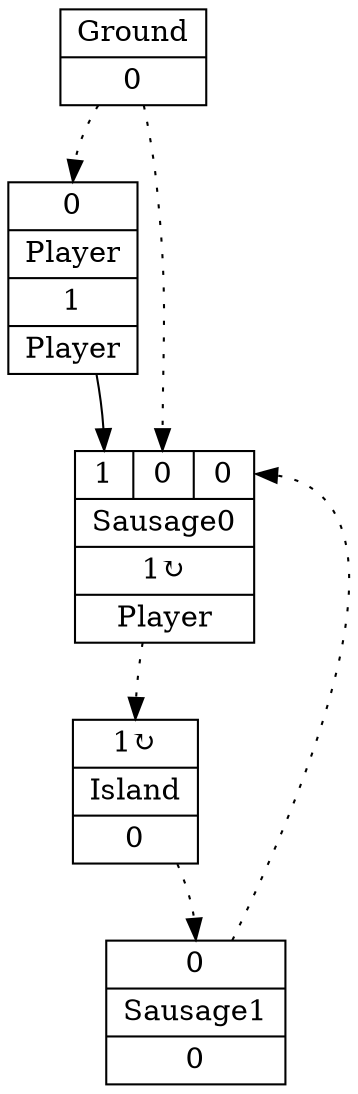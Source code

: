 digraph G {
node [shape=record];
Player[ label ="{{<GroundP>0}|{Player}|<PlayerOUT>1|{Player}}"];
Ground[ label ="{{Ground}|<GroundOUT>0}"];
Sausage0[ label ="{{<Player>1|<GroundP>0|<Sausage1P>0}|{Sausage0}|<Sausage0OUT>1&#8635;|{Player}}"];
Sausage1[ label ="{{<IslandP>0}|{Sausage1}|<Sausage1OUT>0}"];
Island[ label ="{{<Sausage0P>1&#8635;}|{Island}|<IslandOUT>0}"];
	"Ground" -> "Player":GroundP [style=dotted];
	"Player" -> "Sausage0":Player;
	"Ground" -> "Sausage0":GroundP [style=dotted];
	"Sausage1" -> "Sausage0":Sausage1P [style=dotted];
	"Sausage0" -> "Island":Sausage0P [style=dotted];
	"Island" -> "Sausage1":IslandP [style=dotted];
}